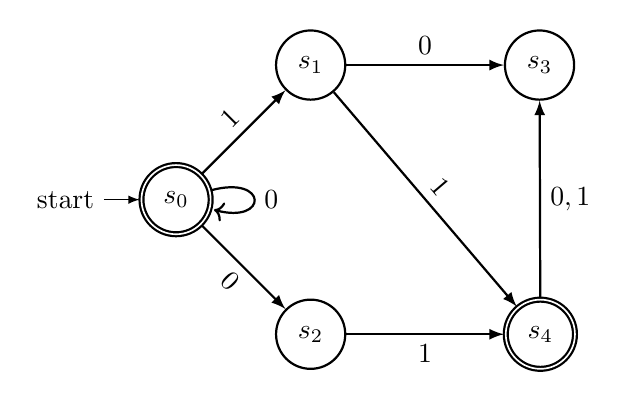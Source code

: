 \begin{tikzpicture}[every initial by arrow/.style={-latex}]
    \node[state,initial,thick,accepting] (a){$s_0$};
    \node[state,thick] (b) [above right=15mm of a] {$s_1$};
    \node[state,thick] (c) [below right=15mm of a] {$s_2$};
    \node[state,thick] (d) [right =20mm of b] {$s_3$};
    \node[state,thick,accepting] (e) [right =20mm of c] {$s_4$};

    \path[-latex,thick](a) edge node[above,sloped] {$ 1 $} (b)
    					(a) edge node[below,sloped] {$ 0 $} (c)
    					(a) edge[loop right] node[right] {$0$}(a)
    					(b) edge node[above] {$ 0 $} (d)
    					(b) edge node[above,sloped] {$1$}(e)
    					(e) edge node[right] {$ 0,1 $} (d)
    					(c) edge node[below] {$ 1$} (e)
    					;
\end{tikzpicture}